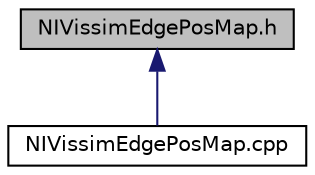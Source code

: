 digraph "NIVissimEdgePosMap.h"
{
  edge [fontname="Helvetica",fontsize="10",labelfontname="Helvetica",labelfontsize="10"];
  node [fontname="Helvetica",fontsize="10",shape=record];
  Node3 [label="NIVissimEdgePosMap.h",height=0.2,width=0.4,color="black", fillcolor="grey75", style="filled", fontcolor="black"];
  Node3 -> Node4 [dir="back",color="midnightblue",fontsize="10",style="solid",fontname="Helvetica"];
  Node4 [label="NIVissimEdgePosMap.cpp",height=0.2,width=0.4,color="black", fillcolor="white", style="filled",URL="$d8/d03/_n_i_vissim_edge_pos_map_8cpp.html"];
}
